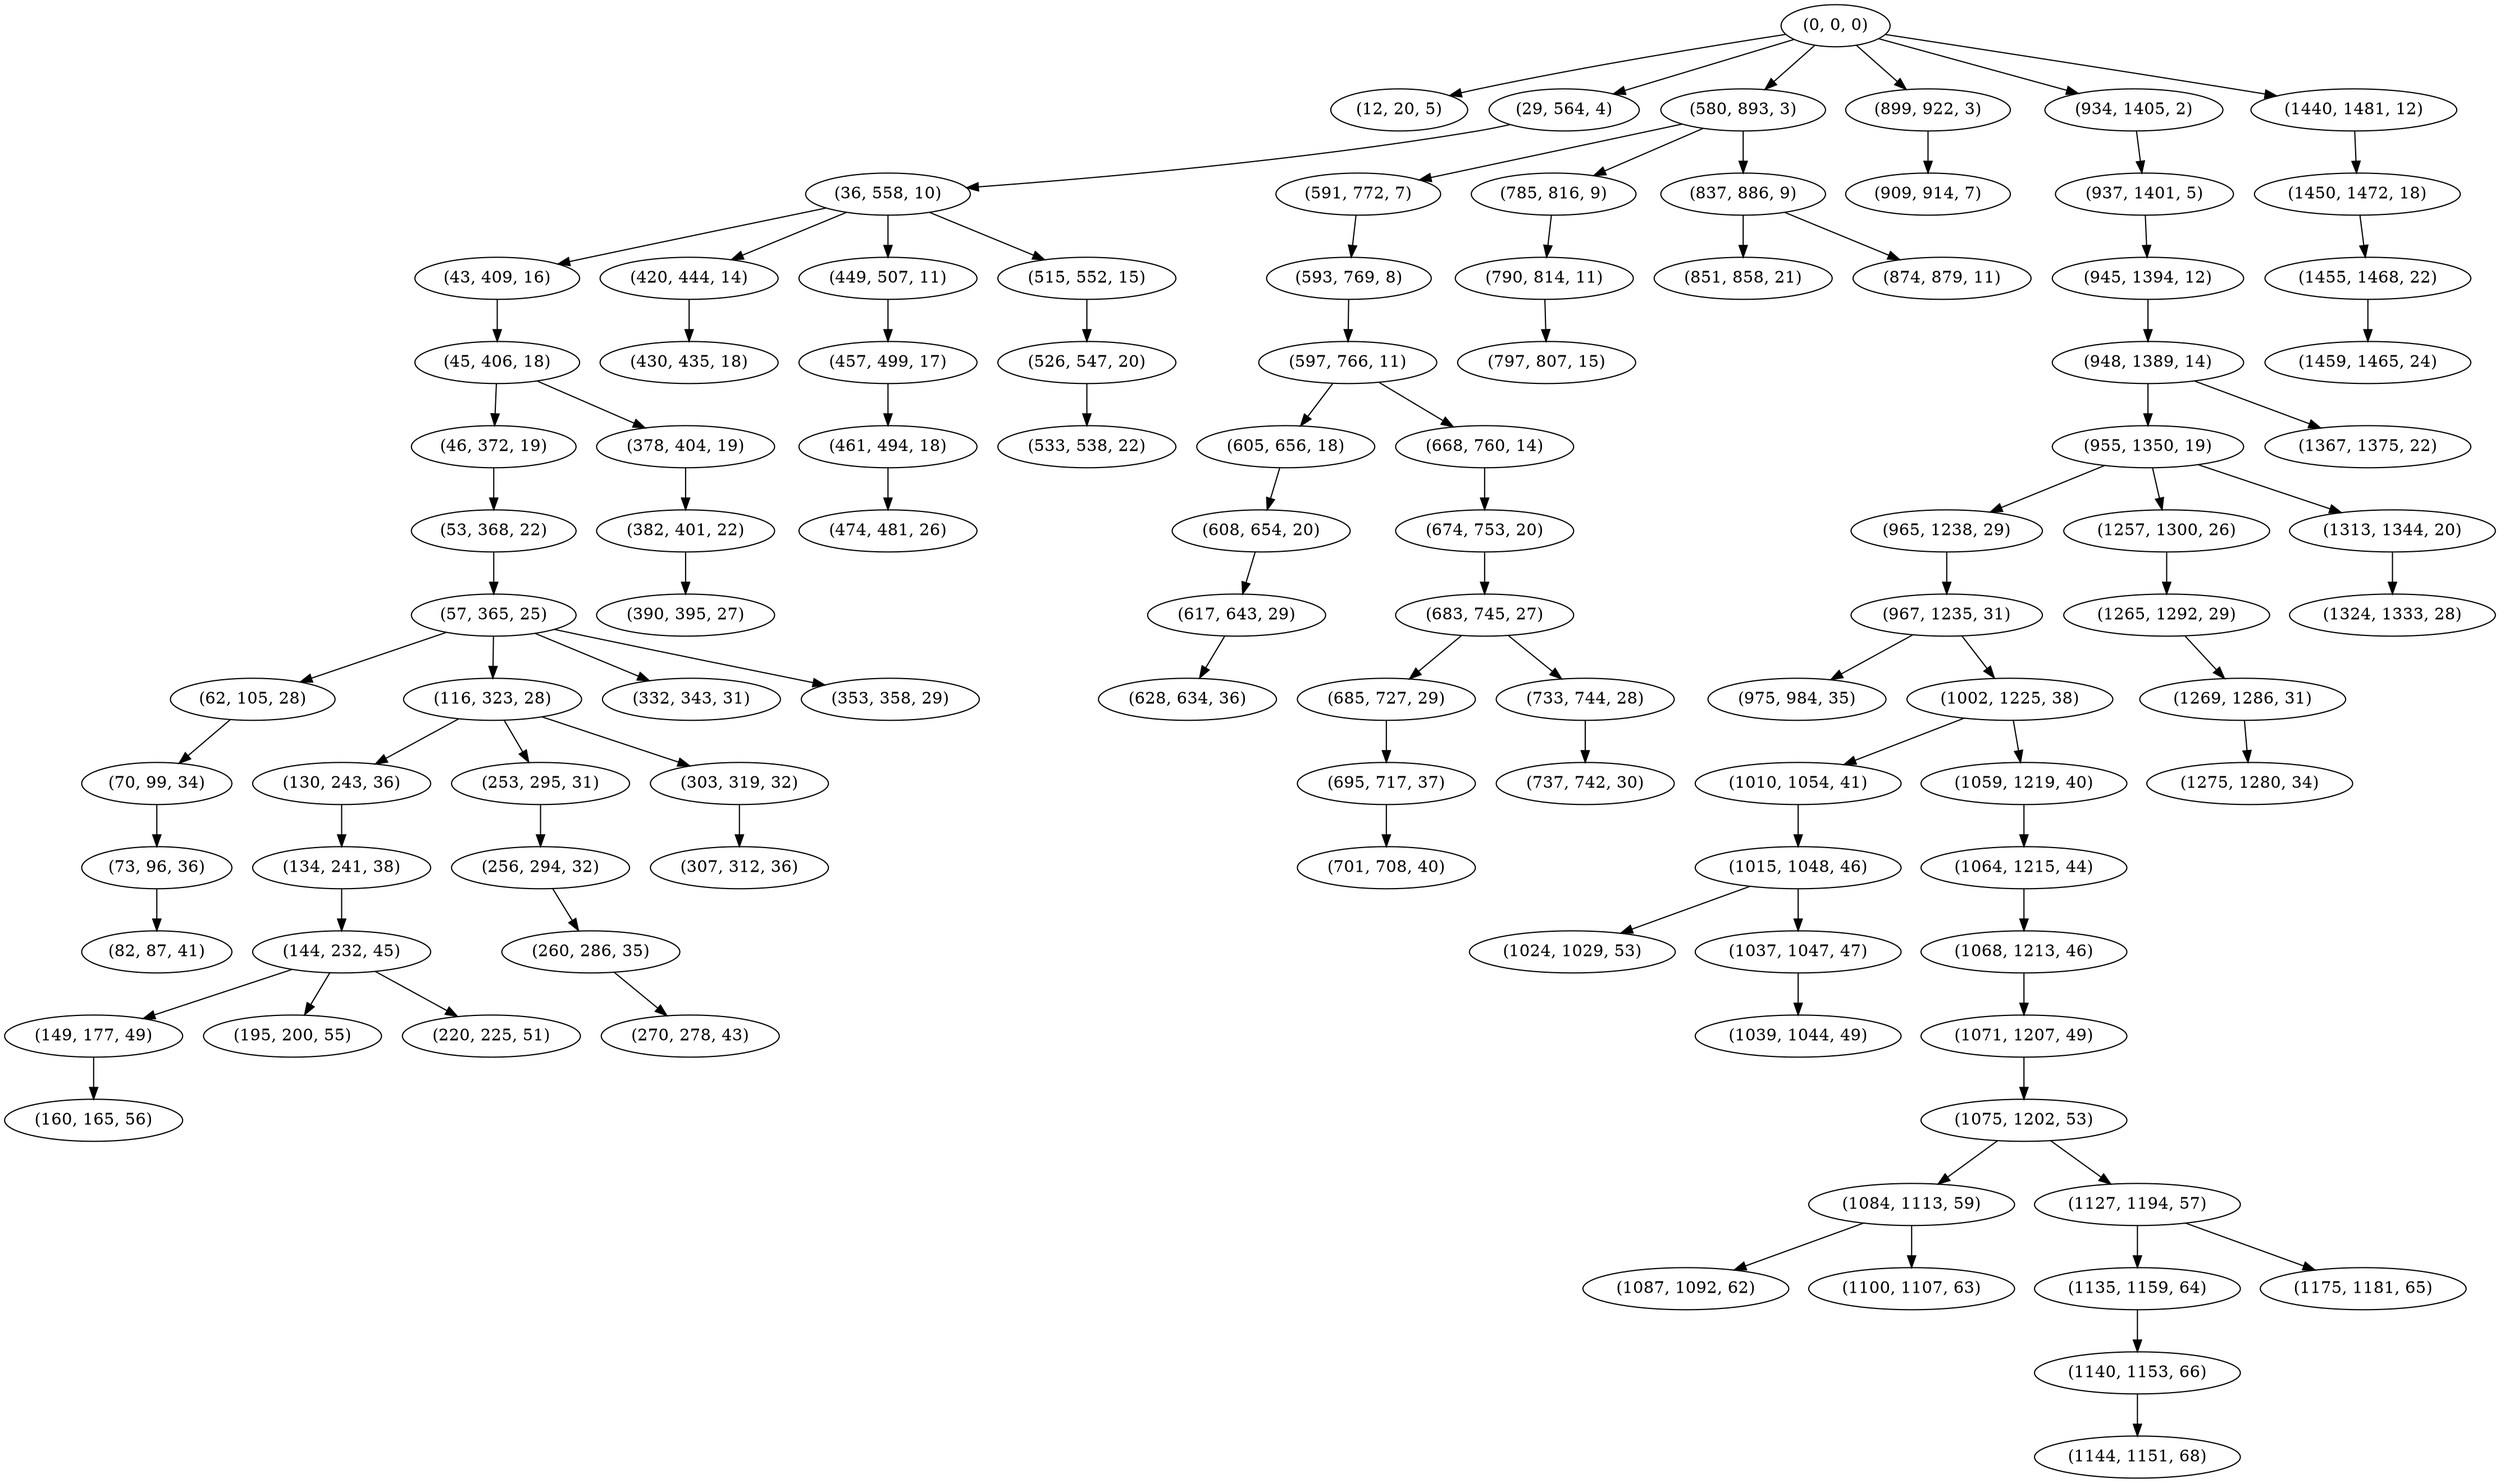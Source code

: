 digraph tree {
    "(0, 0, 0)";
    "(12, 20, 5)";
    "(29, 564, 4)";
    "(36, 558, 10)";
    "(43, 409, 16)";
    "(45, 406, 18)";
    "(46, 372, 19)";
    "(53, 368, 22)";
    "(57, 365, 25)";
    "(62, 105, 28)";
    "(70, 99, 34)";
    "(73, 96, 36)";
    "(82, 87, 41)";
    "(116, 323, 28)";
    "(130, 243, 36)";
    "(134, 241, 38)";
    "(144, 232, 45)";
    "(149, 177, 49)";
    "(160, 165, 56)";
    "(195, 200, 55)";
    "(220, 225, 51)";
    "(253, 295, 31)";
    "(256, 294, 32)";
    "(260, 286, 35)";
    "(270, 278, 43)";
    "(303, 319, 32)";
    "(307, 312, 36)";
    "(332, 343, 31)";
    "(353, 358, 29)";
    "(378, 404, 19)";
    "(382, 401, 22)";
    "(390, 395, 27)";
    "(420, 444, 14)";
    "(430, 435, 18)";
    "(449, 507, 11)";
    "(457, 499, 17)";
    "(461, 494, 18)";
    "(474, 481, 26)";
    "(515, 552, 15)";
    "(526, 547, 20)";
    "(533, 538, 22)";
    "(580, 893, 3)";
    "(591, 772, 7)";
    "(593, 769, 8)";
    "(597, 766, 11)";
    "(605, 656, 18)";
    "(608, 654, 20)";
    "(617, 643, 29)";
    "(628, 634, 36)";
    "(668, 760, 14)";
    "(674, 753, 20)";
    "(683, 745, 27)";
    "(685, 727, 29)";
    "(695, 717, 37)";
    "(701, 708, 40)";
    "(733, 744, 28)";
    "(737, 742, 30)";
    "(785, 816, 9)";
    "(790, 814, 11)";
    "(797, 807, 15)";
    "(837, 886, 9)";
    "(851, 858, 21)";
    "(874, 879, 11)";
    "(899, 922, 3)";
    "(909, 914, 7)";
    "(934, 1405, 2)";
    "(937, 1401, 5)";
    "(945, 1394, 12)";
    "(948, 1389, 14)";
    "(955, 1350, 19)";
    "(965, 1238, 29)";
    "(967, 1235, 31)";
    "(975, 984, 35)";
    "(1002, 1225, 38)";
    "(1010, 1054, 41)";
    "(1015, 1048, 46)";
    "(1024, 1029, 53)";
    "(1037, 1047, 47)";
    "(1039, 1044, 49)";
    "(1059, 1219, 40)";
    "(1064, 1215, 44)";
    "(1068, 1213, 46)";
    "(1071, 1207, 49)";
    "(1075, 1202, 53)";
    "(1084, 1113, 59)";
    "(1087, 1092, 62)";
    "(1100, 1107, 63)";
    "(1127, 1194, 57)";
    "(1135, 1159, 64)";
    "(1140, 1153, 66)";
    "(1144, 1151, 68)";
    "(1175, 1181, 65)";
    "(1257, 1300, 26)";
    "(1265, 1292, 29)";
    "(1269, 1286, 31)";
    "(1275, 1280, 34)";
    "(1313, 1344, 20)";
    "(1324, 1333, 28)";
    "(1367, 1375, 22)";
    "(1440, 1481, 12)";
    "(1450, 1472, 18)";
    "(1455, 1468, 22)";
    "(1459, 1465, 24)";
    "(0, 0, 0)" -> "(12, 20, 5)";
    "(0, 0, 0)" -> "(29, 564, 4)";
    "(0, 0, 0)" -> "(580, 893, 3)";
    "(0, 0, 0)" -> "(899, 922, 3)";
    "(0, 0, 0)" -> "(934, 1405, 2)";
    "(0, 0, 0)" -> "(1440, 1481, 12)";
    "(29, 564, 4)" -> "(36, 558, 10)";
    "(36, 558, 10)" -> "(43, 409, 16)";
    "(36, 558, 10)" -> "(420, 444, 14)";
    "(36, 558, 10)" -> "(449, 507, 11)";
    "(36, 558, 10)" -> "(515, 552, 15)";
    "(43, 409, 16)" -> "(45, 406, 18)";
    "(45, 406, 18)" -> "(46, 372, 19)";
    "(45, 406, 18)" -> "(378, 404, 19)";
    "(46, 372, 19)" -> "(53, 368, 22)";
    "(53, 368, 22)" -> "(57, 365, 25)";
    "(57, 365, 25)" -> "(62, 105, 28)";
    "(57, 365, 25)" -> "(116, 323, 28)";
    "(57, 365, 25)" -> "(332, 343, 31)";
    "(57, 365, 25)" -> "(353, 358, 29)";
    "(62, 105, 28)" -> "(70, 99, 34)";
    "(70, 99, 34)" -> "(73, 96, 36)";
    "(73, 96, 36)" -> "(82, 87, 41)";
    "(116, 323, 28)" -> "(130, 243, 36)";
    "(116, 323, 28)" -> "(253, 295, 31)";
    "(116, 323, 28)" -> "(303, 319, 32)";
    "(130, 243, 36)" -> "(134, 241, 38)";
    "(134, 241, 38)" -> "(144, 232, 45)";
    "(144, 232, 45)" -> "(149, 177, 49)";
    "(144, 232, 45)" -> "(195, 200, 55)";
    "(144, 232, 45)" -> "(220, 225, 51)";
    "(149, 177, 49)" -> "(160, 165, 56)";
    "(253, 295, 31)" -> "(256, 294, 32)";
    "(256, 294, 32)" -> "(260, 286, 35)";
    "(260, 286, 35)" -> "(270, 278, 43)";
    "(303, 319, 32)" -> "(307, 312, 36)";
    "(378, 404, 19)" -> "(382, 401, 22)";
    "(382, 401, 22)" -> "(390, 395, 27)";
    "(420, 444, 14)" -> "(430, 435, 18)";
    "(449, 507, 11)" -> "(457, 499, 17)";
    "(457, 499, 17)" -> "(461, 494, 18)";
    "(461, 494, 18)" -> "(474, 481, 26)";
    "(515, 552, 15)" -> "(526, 547, 20)";
    "(526, 547, 20)" -> "(533, 538, 22)";
    "(580, 893, 3)" -> "(591, 772, 7)";
    "(580, 893, 3)" -> "(785, 816, 9)";
    "(580, 893, 3)" -> "(837, 886, 9)";
    "(591, 772, 7)" -> "(593, 769, 8)";
    "(593, 769, 8)" -> "(597, 766, 11)";
    "(597, 766, 11)" -> "(605, 656, 18)";
    "(597, 766, 11)" -> "(668, 760, 14)";
    "(605, 656, 18)" -> "(608, 654, 20)";
    "(608, 654, 20)" -> "(617, 643, 29)";
    "(617, 643, 29)" -> "(628, 634, 36)";
    "(668, 760, 14)" -> "(674, 753, 20)";
    "(674, 753, 20)" -> "(683, 745, 27)";
    "(683, 745, 27)" -> "(685, 727, 29)";
    "(683, 745, 27)" -> "(733, 744, 28)";
    "(685, 727, 29)" -> "(695, 717, 37)";
    "(695, 717, 37)" -> "(701, 708, 40)";
    "(733, 744, 28)" -> "(737, 742, 30)";
    "(785, 816, 9)" -> "(790, 814, 11)";
    "(790, 814, 11)" -> "(797, 807, 15)";
    "(837, 886, 9)" -> "(851, 858, 21)";
    "(837, 886, 9)" -> "(874, 879, 11)";
    "(899, 922, 3)" -> "(909, 914, 7)";
    "(934, 1405, 2)" -> "(937, 1401, 5)";
    "(937, 1401, 5)" -> "(945, 1394, 12)";
    "(945, 1394, 12)" -> "(948, 1389, 14)";
    "(948, 1389, 14)" -> "(955, 1350, 19)";
    "(948, 1389, 14)" -> "(1367, 1375, 22)";
    "(955, 1350, 19)" -> "(965, 1238, 29)";
    "(955, 1350, 19)" -> "(1257, 1300, 26)";
    "(955, 1350, 19)" -> "(1313, 1344, 20)";
    "(965, 1238, 29)" -> "(967, 1235, 31)";
    "(967, 1235, 31)" -> "(975, 984, 35)";
    "(967, 1235, 31)" -> "(1002, 1225, 38)";
    "(1002, 1225, 38)" -> "(1010, 1054, 41)";
    "(1002, 1225, 38)" -> "(1059, 1219, 40)";
    "(1010, 1054, 41)" -> "(1015, 1048, 46)";
    "(1015, 1048, 46)" -> "(1024, 1029, 53)";
    "(1015, 1048, 46)" -> "(1037, 1047, 47)";
    "(1037, 1047, 47)" -> "(1039, 1044, 49)";
    "(1059, 1219, 40)" -> "(1064, 1215, 44)";
    "(1064, 1215, 44)" -> "(1068, 1213, 46)";
    "(1068, 1213, 46)" -> "(1071, 1207, 49)";
    "(1071, 1207, 49)" -> "(1075, 1202, 53)";
    "(1075, 1202, 53)" -> "(1084, 1113, 59)";
    "(1075, 1202, 53)" -> "(1127, 1194, 57)";
    "(1084, 1113, 59)" -> "(1087, 1092, 62)";
    "(1084, 1113, 59)" -> "(1100, 1107, 63)";
    "(1127, 1194, 57)" -> "(1135, 1159, 64)";
    "(1127, 1194, 57)" -> "(1175, 1181, 65)";
    "(1135, 1159, 64)" -> "(1140, 1153, 66)";
    "(1140, 1153, 66)" -> "(1144, 1151, 68)";
    "(1257, 1300, 26)" -> "(1265, 1292, 29)";
    "(1265, 1292, 29)" -> "(1269, 1286, 31)";
    "(1269, 1286, 31)" -> "(1275, 1280, 34)";
    "(1313, 1344, 20)" -> "(1324, 1333, 28)";
    "(1440, 1481, 12)" -> "(1450, 1472, 18)";
    "(1450, 1472, 18)" -> "(1455, 1468, 22)";
    "(1455, 1468, 22)" -> "(1459, 1465, 24)";
}
